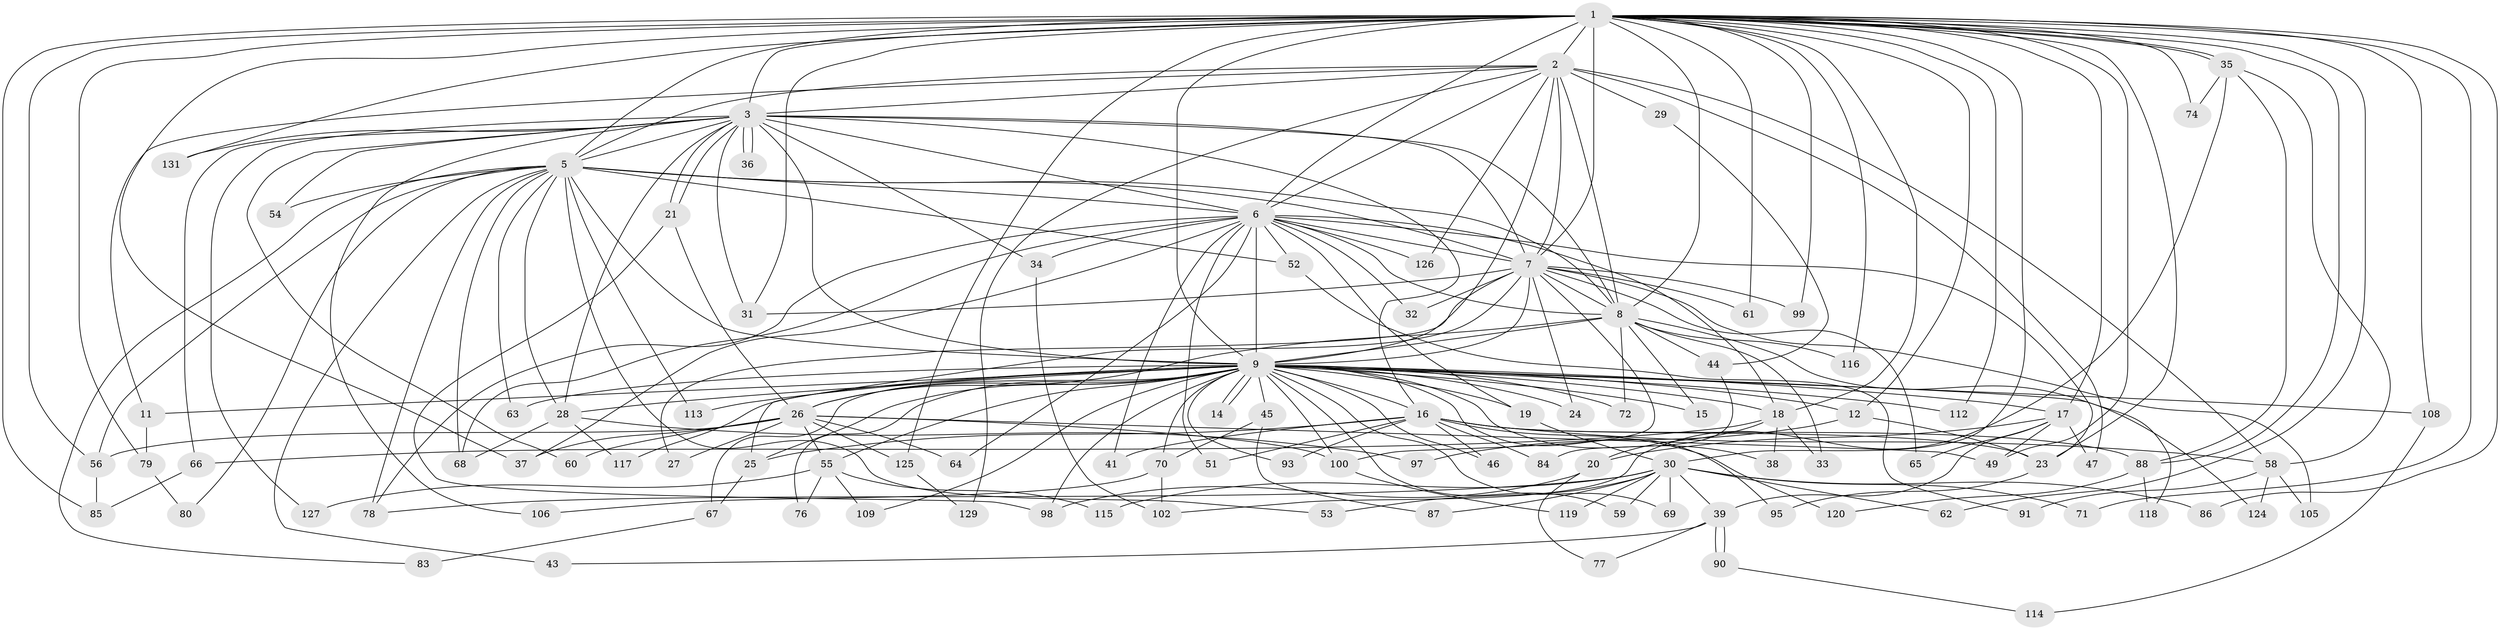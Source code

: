 // original degree distribution, {19: 0.007633587786259542, 14: 0.007633587786259542, 24: 0.007633587786259542, 26: 0.007633587786259542, 20: 0.007633587786259542, 22: 0.007633587786259542, 21: 0.007633587786259542, 17: 0.007633587786259542, 32: 0.007633587786259542, 23: 0.007633587786259542, 3: 0.1984732824427481, 4: 0.06870229007633588, 5: 0.04580152671755725, 2: 0.549618320610687, 12: 0.007633587786259542, 8: 0.007633587786259542, 7: 0.007633587786259542, 10: 0.007633587786259542, 13: 0.007633587786259542, 6: 0.022900763358778626}
// Generated by graph-tools (version 1.1) at 2025/41/03/06/25 10:41:33]
// undirected, 103 vertices, 234 edges
graph export_dot {
graph [start="1"]
  node [color=gray90,style=filled];
  1 [super="+4"];
  2 [super="+22"];
  3 [super="+81"];
  5 [super="+13"];
  6 [super="+40"];
  7 [super="+48"];
  8 [super="+96"];
  9 [super="+10"];
  11;
  12;
  14;
  15;
  16 [super="+123"];
  17 [super="+92"];
  18;
  19;
  20;
  21;
  23 [super="+128"];
  24;
  25 [super="+94"];
  26 [super="+42"];
  27;
  28 [super="+57"];
  29;
  30 [super="+82"];
  31 [super="+50"];
  32;
  33;
  34;
  35;
  36;
  37 [super="+75"];
  38;
  39;
  41;
  43;
  44;
  45;
  46;
  47;
  49 [super="+89"];
  51;
  52;
  53;
  54;
  55 [super="+73"];
  56 [super="+101"];
  58 [super="+110"];
  59;
  60;
  61;
  62;
  63;
  64;
  65;
  66 [super="+122"];
  67;
  68 [super="+103"];
  69;
  70;
  71;
  72;
  74;
  76;
  77;
  78;
  79;
  80;
  83;
  84;
  85;
  86 [super="+121"];
  87;
  88 [super="+107"];
  90;
  91;
  93;
  95;
  97;
  98 [super="+104"];
  99;
  100 [super="+111"];
  102 [super="+130"];
  105;
  106;
  108;
  109;
  112;
  113;
  114;
  115;
  116;
  117;
  118;
  119;
  120;
  124;
  125;
  126;
  127;
  129;
  131;
  1 -- 2 [weight=2];
  1 -- 3 [weight=3];
  1 -- 5 [weight=2];
  1 -- 6 [weight=2];
  1 -- 7 [weight=2];
  1 -- 8 [weight=2];
  1 -- 9 [weight=4];
  1 -- 17;
  1 -- 18;
  1 -- 35;
  1 -- 35;
  1 -- 49;
  1 -- 61;
  1 -- 62;
  1 -- 71;
  1 -- 112;
  1 -- 116;
  1 -- 131;
  1 -- 74;
  1 -- 12;
  1 -- 79;
  1 -- 85;
  1 -- 86 [weight=2];
  1 -- 23;
  1 -- 88;
  1 -- 30;
  1 -- 99;
  1 -- 37;
  1 -- 108;
  1 -- 56;
  1 -- 125;
  1 -- 31;
  2 -- 3;
  2 -- 5;
  2 -- 6;
  2 -- 7 [weight=2];
  2 -- 8;
  2 -- 9 [weight=2];
  2 -- 11;
  2 -- 29 [weight=2];
  2 -- 58;
  2 -- 129;
  2 -- 126;
  2 -- 47;
  3 -- 5;
  3 -- 6;
  3 -- 7;
  3 -- 8;
  3 -- 9 [weight=2];
  3 -- 16;
  3 -- 21;
  3 -- 21;
  3 -- 28;
  3 -- 31;
  3 -- 34;
  3 -- 36;
  3 -- 36;
  3 -- 54;
  3 -- 60;
  3 -- 66;
  3 -- 106;
  3 -- 127;
  3 -- 131;
  5 -- 6;
  5 -- 7;
  5 -- 8 [weight=3];
  5 -- 9 [weight=2];
  5 -- 43;
  5 -- 52;
  5 -- 53;
  5 -- 54;
  5 -- 63;
  5 -- 78;
  5 -- 80;
  5 -- 83;
  5 -- 113;
  5 -- 68;
  5 -- 28;
  5 -- 56;
  6 -- 7;
  6 -- 8;
  6 -- 9 [weight=2];
  6 -- 19;
  6 -- 23;
  6 -- 32;
  6 -- 34;
  6 -- 41;
  6 -- 51;
  6 -- 52;
  6 -- 64;
  6 -- 78;
  6 -- 126;
  6 -- 37;
  6 -- 68;
  6 -- 18;
  7 -- 8;
  7 -- 9 [weight=2];
  7 -- 24;
  7 -- 27;
  7 -- 31;
  7 -- 32;
  7 -- 61;
  7 -- 99;
  7 -- 100;
  7 -- 105;
  7 -- 25;
  7 -- 65;
  8 -- 9 [weight=2];
  8 -- 15;
  8 -- 33;
  8 -- 44;
  8 -- 72;
  8 -- 116;
  8 -- 26;
  8 -- 118;
  9 -- 11;
  9 -- 14;
  9 -- 14;
  9 -- 17 [weight=2];
  9 -- 18;
  9 -- 19;
  9 -- 24;
  9 -- 26;
  9 -- 28;
  9 -- 38;
  9 -- 45 [weight=2];
  9 -- 46;
  9 -- 55 [weight=2];
  9 -- 59;
  9 -- 63;
  9 -- 70;
  9 -- 76;
  9 -- 112;
  9 -- 117;
  9 -- 124;
  9 -- 67;
  9 -- 69;
  9 -- 72;
  9 -- 12;
  9 -- 15;
  9 -- 16;
  9 -- 25;
  9 -- 93;
  9 -- 95;
  9 -- 98;
  9 -- 108;
  9 -- 109;
  9 -- 113;
  9 -- 100;
  11 -- 79;
  12 -- 97;
  12 -- 23;
  16 -- 25;
  16 -- 41;
  16 -- 46;
  16 -- 51;
  16 -- 58;
  16 -- 84;
  16 -- 88;
  16 -- 93;
  16 -- 120;
  16 -- 23;
  17 -- 20;
  17 -- 39;
  17 -- 47;
  17 -- 49;
  17 -- 65;
  18 -- 20;
  18 -- 33;
  18 -- 38;
  18 -- 66;
  19 -- 30;
  20 -- 77;
  20 -- 98;
  21 -- 26;
  21 -- 98;
  23 -- 95;
  25 -- 67;
  26 -- 27;
  26 -- 37;
  26 -- 55;
  26 -- 60;
  26 -- 100;
  26 -- 125;
  26 -- 64;
  26 -- 56;
  26 -- 49;
  28 -- 97;
  28 -- 68;
  28 -- 117;
  29 -- 44;
  30 -- 39;
  30 -- 53;
  30 -- 59;
  30 -- 62;
  30 -- 69;
  30 -- 71;
  30 -- 86;
  30 -- 87;
  30 -- 115;
  30 -- 119;
  30 -- 78;
  34 -- 102;
  35 -- 74;
  35 -- 102;
  35 -- 58;
  35 -- 88;
  39 -- 43;
  39 -- 77;
  39 -- 90;
  39 -- 90;
  44 -- 84;
  45 -- 70;
  45 -- 87;
  52 -- 91;
  55 -- 109;
  55 -- 115;
  55 -- 76;
  55 -- 127;
  56 -- 85;
  58 -- 91;
  58 -- 105;
  58 -- 124;
  66 -- 85;
  67 -- 83;
  70 -- 102;
  70 -- 106;
  79 -- 80;
  88 -- 118;
  88 -- 120;
  90 -- 114;
  100 -- 119;
  108 -- 114;
  125 -- 129;
}
